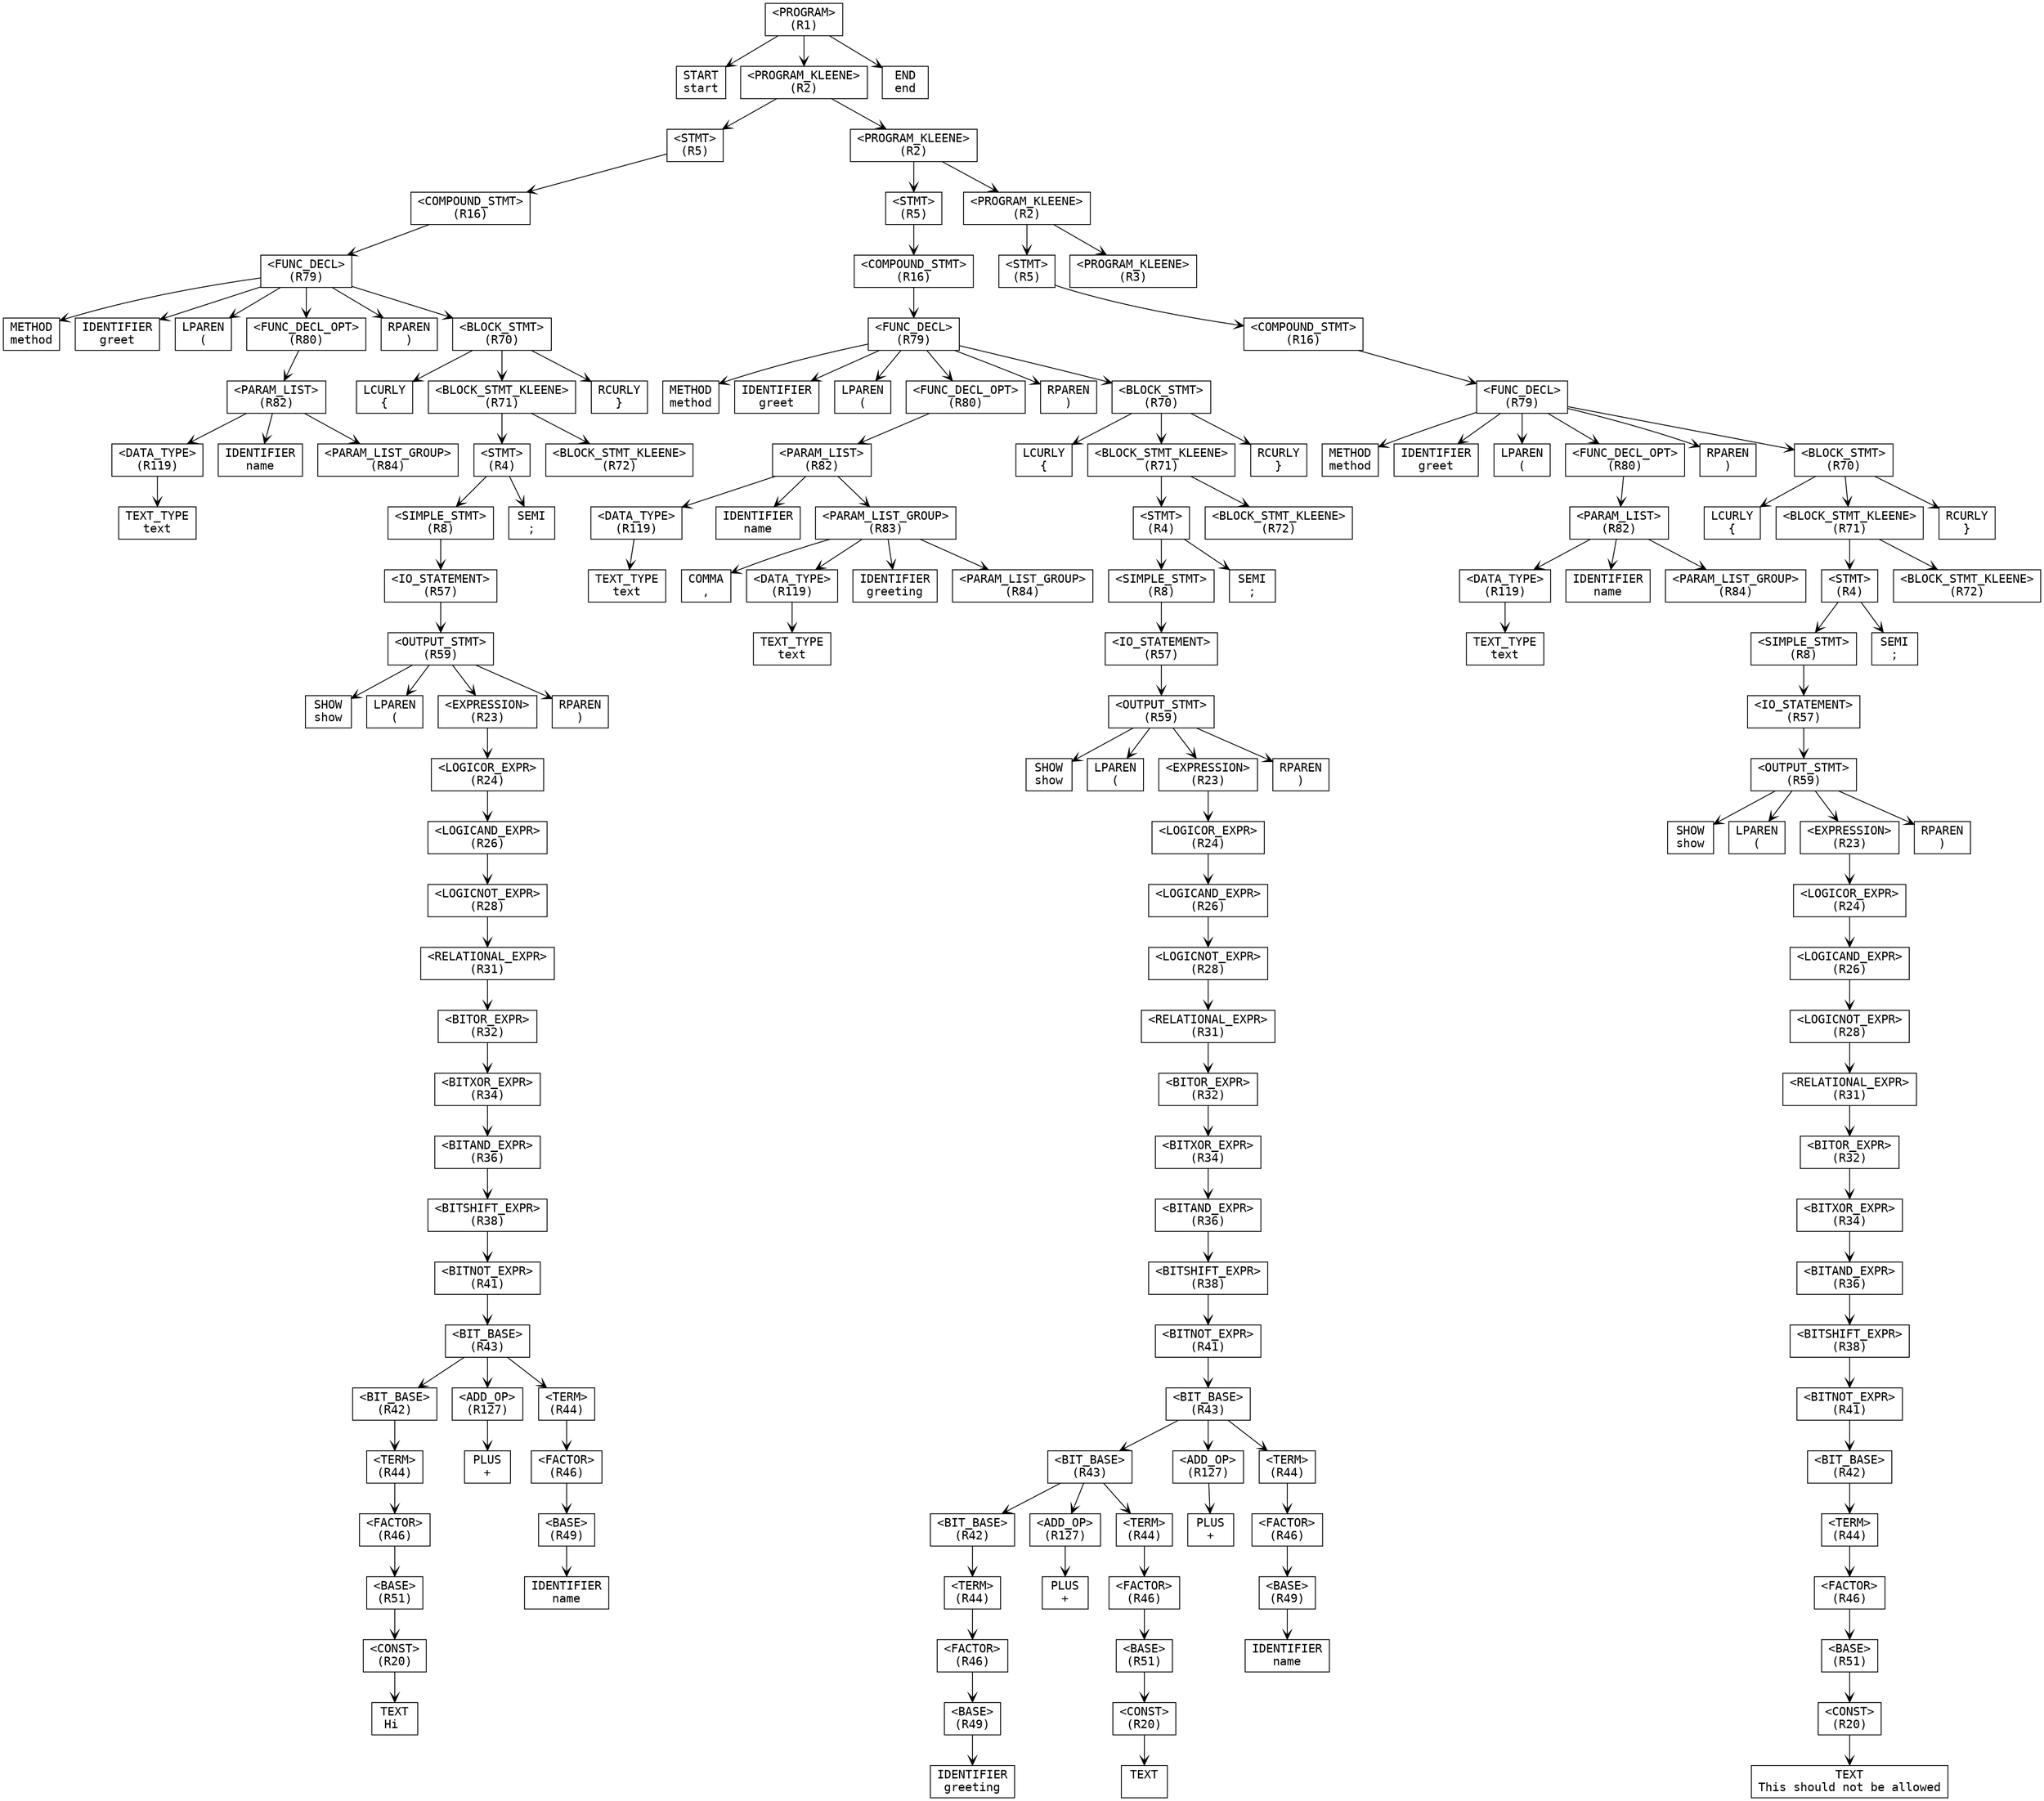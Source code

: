 digraph ParseTree {
  node [shape=box, fontname="Courier"];
  edge [arrowhead=vee];
  n1099975486 [label="<PROGRAM>\n(R1)"];
  n1692310401 [label="START\nstart"];
  n1099975486 -> n1692310401;
  n485081469 [label="<PROGRAM_KLEENE>\n(R2)"];
  n1356608316 [label="<STMT>\n(R5)"];
  n1485080858 [label="<COMPOUND_STMT>\n(R16)"];
  n1182232665 [label="<FUNC_DECL>\n(R79)"];
  n340239299 [label="METHOD\nmethod"];
  n1182232665 -> n340239299;
  n624113572 [label="IDENTIFIER\ngreet"];
  n1182232665 -> n624113572;
  n1501800001 [label="LPAREN\n("];
  n1182232665 -> n1501800001;
  n604758160 [label="<FUNC_DECL_OPT>\n(R80)"];
  n226166377 [label="<PARAM_LIST>\n(R82)"];
  n826908277 [label="<DATA_TYPE>\n(R119)"];
  n1975293875 [label="TEXT_TYPE\ntext"];
  n826908277 -> n1975293875;
  n226166377 -> n826908277;
  n248047348 [label="IDENTIFIER\nname"];
  n226166377 -> n248047348;
  n1532358922 [label="<PARAM_LIST_GROUP>\n(R84)"];
  n226166377 -> n1532358922;
  n604758160 -> n226166377;
  n1182232665 -> n604758160;
  n638744099 [label="RPAREN\n)"];
  n1182232665 -> n638744099;
  n922905693 [label="<BLOCK_STMT>\n(R70)"];
  n2117387023 [label="LCURLY\n{"];
  n922905693 -> n2117387023;
  n169717858 [label="<BLOCK_STMT_KLEENE>\n(R71)"];
  n1066101868 [label="<STMT>\n(R4)"];
  n458202948 [label="<SIMPLE_STMT>\n(R8)"];
  n1136331673 [label="<IO_STATEMENT>\n(R57)"];
  n608316716 [label="<OUTPUT_STMT>\n(R59)"];
  n1078910404 [label="SHOW\nshow"];
  n608316716 -> n1078910404;
  n664592182 [label="LPAREN\n("];
  n608316716 -> n664592182;
  n1012989855 [label="<EXPRESSION>\n(R23)"];
  n167681650 [label="<LOGICOR_EXPR>\n(R24)"];
  n1063834228 [label="<LOGICAND_EXPR>\n(R26)"];
  n2127351744 [label="<LOGICNOT_EXPR>\n(R28)"];
  n1164663681 [label="<RELATIONAL_EXPR>\n(R31)"];
  n941314128 [label="<BITOR_EXPR>\n(R32)"];
  n1092214357 [label="<BITXOR_EXPR>\n(R34)"];
  n1504951161 [label="<BITAND_EXPR>\n(R36)"];
  n1176192157 [label="<BITSHIFT_EXPR>\n(R38)"];
  n610276830 [label="<BITNOT_EXPR>\n(R41)"];
  n730106993 [label="<BIT_BASE>\n(R43)"];
  n1873318411 [label="<BIT_BASE>\n(R42)"];
  n1938492623 [label="<TERM>\n(R44)"];
  n1465985413 [label="<FACTOR>\n(R46)"];
  n1485422620 [label="<BASE>\n(R51)"];
  n1939487180 [label="<CONST>\n(R20)"];
  n1482468868 [label="TEXT\nHi "];
  n1939487180 -> n1482468868;
  n1485422620 -> n1939487180;
  n1465985413 -> n1485422620;
  n1938492623 -> n1465985413;
  n1873318411 -> n1938492623;
  n730106993 -> n1873318411;
  n103778699 [label="<ADD_OP>\n(R127)"];
  n279978098 [label="PLUS\n+"];
  n103778699 -> n279978098;
  n730106993 -> n103778699;
  n843460593 [label="<TERM>\n(R44)"];
  n265788211 [label="<FACTOR>\n(R46)"];
  n1976445075 [label="<BASE>\n(R49)"];
  n1693197800 [label="IDENTIFIER\nname"];
  n1976445075 -> n1693197800;
  n265788211 -> n1976445075;
  n843460593 -> n265788211;
  n730106993 -> n843460593;
  n610276830 -> n730106993;
  n1176192157 -> n610276830;
  n1504951161 -> n1176192157;
  n1092214357 -> n1504951161;
  n941314128 -> n1092214357;
  n1164663681 -> n941314128;
  n2127351744 -> n1164663681;
  n1063834228 -> n2127351744;
  n167681650 -> n1063834228;
  n1012989855 -> n167681650;
  n608316716 -> n1012989855;
  n1733732131 [label="RPAREN\n)"];
  n608316716 -> n1733732131;
  n1136331673 -> n608316716;
  n458202948 -> n1136331673;
  n1066101868 -> n458202948;
  n1424729849 [label="SEMI\n;"];
  n1066101868 -> n1424729849;
  n169717858 -> n1066101868;
  n1348830791 [label="<BLOCK_STMT_KLEENE>\n(R72)"];
  n169717858 -> n1348830791;
  n922905693 -> n169717858;
  n1428372166 [label="RCURLY\n}"];
  n922905693 -> n1428372166;
  n1182232665 -> n922905693;
  n1485080858 -> n1182232665;
  n1356608316 -> n1485080858;
  n485081469 -> n1356608316;
  n127852798 [label="<PROGRAM_KLEENE>\n(R2)"];
  n248201882 [label="<STMT>\n(R5)"];
  n1918937786 [label="<COMPOUND_STMT>\n(R16)"];
  n1054427962 [label="<FUNC_DECL>\n(R79)"];
  n1311823119 [label="METHOD\nmethod"];
  n1054427962 -> n1311823119;
  n448496065 [label="IDENTIFIER\ngreet"];
  n1054427962 -> n448496065;
  n1836703062 [label="LPAREN\n("];
  n1054427962 -> n1836703062;
  n428723032 [label="<FUNC_DECL_OPT>\n(R80)"];
  n1365114315 [label="<PARAM_LIST>\n(R82)"];
  n397331368 [label="<DATA_TYPE>\n(R119)"];
  n882784102 [label="TEXT_TYPE\ntext"];
  n397331368 -> n882784102;
  n1365114315 -> n397331368;
  n1128201638 [label="IDENTIFIER\nname"];
  n1365114315 -> n1128201638;
  n2100556719 [label="<PARAM_LIST_GROUP>\n(R83)"];
  n480347178 [label="COMMA\n,"];
  n2100556719 -> n480347178;
  n1505863135 [label="<DATA_TYPE>\n(R119)"];
  n1831252108 [label="TEXT_TYPE\ntext"];
  n1505863135 -> n1831252108;
  n2100556719 -> n1505863135;
  n258643980 [label="IDENTIFIER\ngreeting"];
  n2100556719 -> n258643980;
  n536534303 [label="<PARAM_LIST_GROUP>\n(R84)"];
  n2100556719 -> n536534303;
  n1365114315 -> n2100556719;
  n428723032 -> n1365114315;
  n1054427962 -> n428723032;
  n1262582882 [label="RPAREN\n)"];
  n1054427962 -> n1262582882;
  n331028310 [label="<BLOCK_STMT>\n(R70)"];
  n1221220309 [label="LCURLY\n{"];
  n331028310 -> n1221220309;
  n26307062 [label="<BLOCK_STMT_KLEENE>\n(R71)"];
  n1106487242 [label="<STMT>\n(R4)"];
  n179902725 [label="<SIMPLE_STMT>\n(R8)"];
  n282559352 [label="<IO_STATEMENT>\n(R57)"];
  n444831309 [label="<OUTPUT_STMT>\n(R59)"];
  n1175629600 [label="SHOW\nshow"];
  n444831309 -> n1175629600;
  n69330902 [label="LPAREN\n("];
  n444831309 -> n69330902;
  n683763817 [label="<EXPRESSION>\n(R23)"];
  n787915458 [label="<LOGICOR_EXPR>\n(R24)"];
  n2102289299 [label="<LOGICAND_EXPR>\n(R26)"];
  n1985623227 [label="<LOGICNOT_EXPR>\n(R28)"];
  n1442547769 [label="<RELATIONAL_EXPR>\n(R31)"];
  n1317060854 [label="<BITOR_EXPR>\n(R32)"];
  n1079795790 [label="<BITXOR_EXPR>\n(R34)"];
  n1736731410 [label="<BITAND_EXPR>\n(R36)"];
  n1849134491 [label="<BITSHIFT_EXPR>\n(R38)"];
  n653813723 [label="<BITNOT_EXPR>\n(R41)"];
  n92618074 [label="<BIT_BASE>\n(R43)"];
  n1100810755 [label="<BIT_BASE>\n(R43)"];
  n328469758 [label="<BIT_BASE>\n(R42)"];
  n1983346664 [label="<TERM>\n(R44)"];
  n1526004633 [label="<FACTOR>\n(R46)"];
  n1938833366 [label="<BASE>\n(R49)"];
  n1087389350 [label="IDENTIFIER\ngreeting"];
  n1938833366 -> n1087389350;
  n1526004633 -> n1938833366;
  n1983346664 -> n1526004633;
  n328469758 -> n1983346664;
  n1100810755 -> n328469758;
  n227907939 [label="<ADD_OP>\n(R127)"];
  n1891664763 [label="PLUS\n+"];
  n227907939 -> n1891664763;
  n1100810755 -> n227907939;
  n39611450 [label="<TERM>\n(R44)"];
  n1127765977 [label="<FACTOR>\n(R46)"];
  n1657245788 [label="<BASE>\n(R51)"];
  n375921700 [label="<CONST>\n(R20)"];
  n1999937391 [label="TEXT\n "];
  n375921700 -> n1999937391;
  n1657245788 -> n375921700;
  n1127765977 -> n1657245788;
  n39611450 -> n1127765977;
  n1100810755 -> n39611450;
  n92618074 -> n1100810755;
  n1991477455 [label="<ADD_OP>\n(R127)"];
  n682144565 [label="PLUS\n+"];
  n1991477455 -> n682144565;
  n92618074 -> n1991477455;
  n2121728824 [label="<TERM>\n(R44)"];
  n761996414 [label="<FACTOR>\n(R46)"];
  n1198798060 [label="<BASE>\n(R49)"];
  n707270188 [label="IDENTIFIER\nname"];
  n1198798060 -> n707270188;
  n761996414 -> n1198798060;
  n2121728824 -> n761996414;
  n92618074 -> n2121728824;
  n653813723 -> n92618074;
  n1849134491 -> n653813723;
  n1736731410 -> n1849134491;
  n1079795790 -> n1736731410;
  n1317060854 -> n1079795790;
  n1442547769 -> n1317060854;
  n1985623227 -> n1442547769;
  n2102289299 -> n1985623227;
  n787915458 -> n2102289299;
  n683763817 -> n787915458;
  n444831309 -> n683763817;
  n1820376722 [label="RPAREN\n)"];
  n444831309 -> n1820376722;
  n282559352 -> n444831309;
  n179902725 -> n282559352;
  n1106487242 -> n179902725;
  n406601640 [label="SEMI\n;"];
  n1106487242 -> n406601640;
  n26307062 -> n1106487242;
  n2114566935 [label="<BLOCK_STMT_KLEENE>\n(R72)"];
  n26307062 -> n2114566935;
  n331028310 -> n26307062;
  n351947660 [label="RCURLY\n}"];
  n331028310 -> n351947660;
  n1054427962 -> n331028310;
  n1918937786 -> n1054427962;
  n248201882 -> n1918937786;
  n127852798 -> n248201882;
  n2103903151 [label="<PROGRAM_KLEENE>\n(R2)"];
  n73380564 [label="<STMT>\n(R5)"];
  n926773323 [label="<COMPOUND_STMT>\n(R16)"];
  n1910373131 [label="<FUNC_DECL>\n(R79)"];
  n887289060 [label="METHOD\nmethod"];
  n1910373131 -> n887289060;
  n1297230270 [label="IDENTIFIER\ngreet"];
  n1910373131 -> n1297230270;
  n288470903 [label="LPAREN\n("];
  n1910373131 -> n288470903;
  n262800377 [label="<FUNC_DECL_OPT>\n(R80)"];
  n751604540 [label="<PARAM_LIST>\n(R82)"];
  n1880051906 [label="<DATA_TYPE>\n(R119)"];
  n1822018491 [label="TEXT_TYPE\ntext"];
  n1880051906 -> n1822018491;
  n751604540 -> n1880051906;
  n863217690 [label="IDENTIFIER\nname"];
  n751604540 -> n863217690;
  n2070845499 [label="<PARAM_LIST_GROUP>\n(R84)"];
  n751604540 -> n2070845499;
  n262800377 -> n751604540;
  n1910373131 -> n262800377;
  n1902989012 [label="RPAREN\n)"];
  n1910373131 -> n1902989012;
  n1401657169 [label="<BLOCK_STMT>\n(R70)"];
  n2107037250 [label="LCURLY\n{"];
  n1401657169 -> n2107037250;
  n1924544139 [label="<BLOCK_STMT_KLEENE>\n(R71)"];
  n1773592039 [label="<STMT>\n(R4)"];
  n1720250015 [label="<SIMPLE_STMT>\n(R8)"];
  n761729226 [label="<IO_STATEMENT>\n(R57)"];
  n1848015235 [label="<OUTPUT_STMT>\n(R59)"];
  n824232005 [label="SHOW\nshow"];
  n1848015235 -> n824232005;
  n276636904 [label="LPAREN\n("];
  n1848015235 -> n276636904;
  n92903277 [label="<EXPRESSION>\n(R23)"];
  n1480461374 [label="<LOGICOR_EXPR>\n(R24)"];
  n1869321628 [label="<LOGICAND_EXPR>\n(R26)"];
  n373864189 [label="<LOGICNOT_EXPR>\n(R28)"];
  n1605593510 [label="<RELATIONAL_EXPR>\n(R31)"];
  n2009383314 [label="<BITOR_EXPR>\n(R32)"];
  n1152417155 [label="<BITXOR_EXPR>\n(R34)"];
  n396149942 [label="<BITAND_EXPR>\n(R36)"];
  n1403412922 [label="<BITSHIFT_EXPR>\n(R38)"];
  n37741069 [label="<BITNOT_EXPR>\n(R41)"];
  n1160039340 [label="<BIT_BASE>\n(R42)"];
  n879501002 [label="<TERM>\n(R44)"];
  n1411842636 [label="<FACTOR>\n(R46)"];
  n695582031 [label="<BASE>\n(R51)"];
  n1257208422 [label="<CONST>\n(R20)"];
  n505522111 [label="TEXT\nThis should not be allowed"];
  n1257208422 -> n505522111;
  n695582031 -> n1257208422;
  n1411842636 -> n695582031;
  n879501002 -> n1411842636;
  n1160039340 -> n879501002;
  n37741069 -> n1160039340;
  n1403412922 -> n37741069;
  n396149942 -> n1403412922;
  n1152417155 -> n396149942;
  n2009383314 -> n1152417155;
  n1605593510 -> n2009383314;
  n373864189 -> n1605593510;
  n1869321628 -> n373864189;
  n1480461374 -> n1869321628;
  n92903277 -> n1480461374;
  n1848015235 -> n92903277;
  n1928917845 [label="RPAREN\n)"];
  n1848015235 -> n1928917845;
  n761729226 -> n1848015235;
  n1720250015 -> n761729226;
  n1773592039 -> n1720250015;
  n1986246528 [label="SEMI\n;"];
  n1773592039 -> n1986246528;
  n1924544139 -> n1773592039;
  n1198448480 [label="<BLOCK_STMT_KLEENE>\n(R72)"];
  n1924544139 -> n1198448480;
  n1401657169 -> n1924544139;
  n1415677037 [label="RCURLY\n}"];
  n1401657169 -> n1415677037;
  n1910373131 -> n1401657169;
  n926773323 -> n1910373131;
  n73380564 -> n926773323;
  n2103903151 -> n73380564;
  n1630971887 [label="<PROGRAM_KLEENE>\n(R3)"];
  n2103903151 -> n1630971887;
  n127852798 -> n2103903151;
  n485081469 -> n127852798;
  n1099975486 -> n485081469;
  n167957502 [label="END\nend"];
  n1099975486 -> n167957502;
}